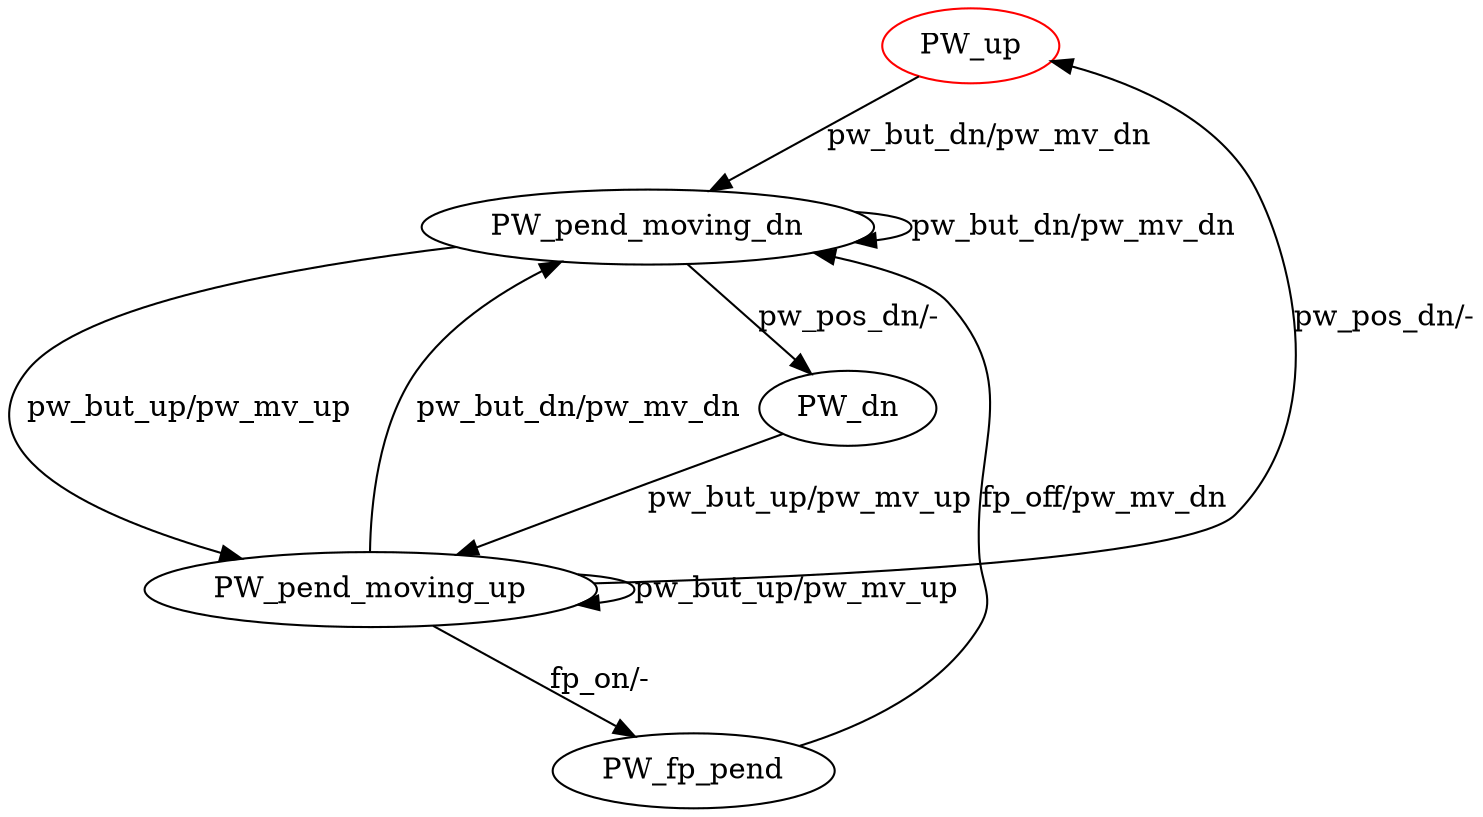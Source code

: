 digraph G {
label=""
PW_up [color="red"]
PW_up
PW_pend_moving_dn
PW_dn
PW_pend_moving_up
PW_fp_pend
PW_up [label="PW_up"];
PW_up -> PW_pend_moving_dn[label="pw_but_dn/pw_mv_dn"]
PW_pend_moving_dn [label="PW_pend_moving_dn"];
PW_pend_moving_dn -> PW_pend_moving_dn[label="pw_but_dn/pw_mv_dn"]
PW_pend_moving_dn -> PW_dn[label="pw_pos_dn/-"]
PW_pend_moving_dn -> PW_pend_moving_up[label="pw_but_up/pw_mv_up"]
PW_dn [label="PW_dn"];
PW_dn -> PW_pend_moving_up[label="pw_but_up/pw_mv_up"]
PW_pend_moving_up [label="PW_pend_moving_up"];
PW_pend_moving_up -> PW_pend_moving_up[label="pw_but_up/pw_mv_up"]
PW_pend_moving_up -> PW_pend_moving_dn[label="pw_but_dn/pw_mv_dn"]
PW_pend_moving_up -> PW_up[label="pw_pos_dn/-"]
PW_pend_moving_up -> PW_fp_pend[label="fp_on/-"]
PW_fp_pend [label="PW_fp_pend"];
PW_fp_pend -> PW_pend_moving_dn[label="fp_off/pw_mv_dn"]
}